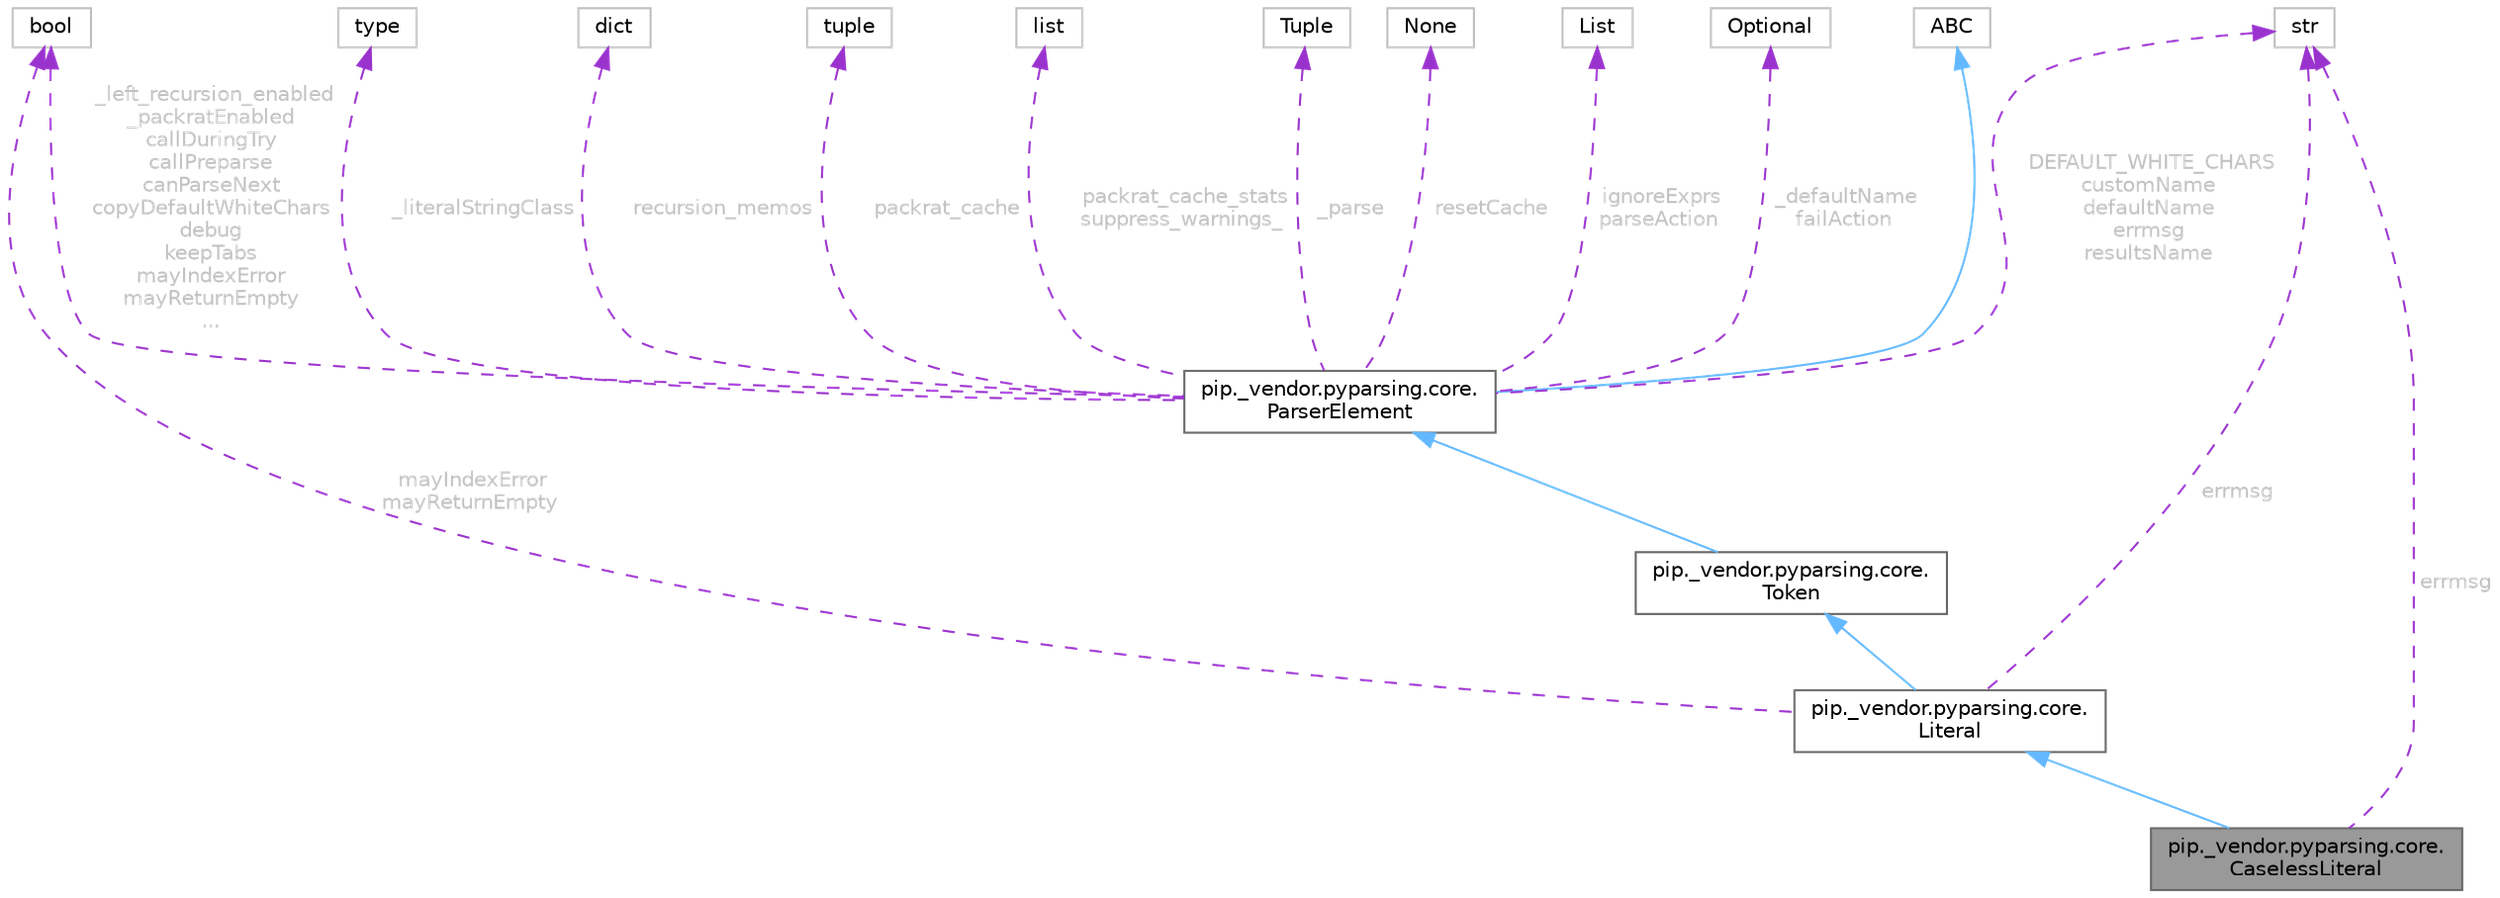digraph "pip._vendor.pyparsing.core.CaselessLiteral"
{
 // LATEX_PDF_SIZE
  bgcolor="transparent";
  edge [fontname=Helvetica,fontsize=10,labelfontname=Helvetica,labelfontsize=10];
  node [fontname=Helvetica,fontsize=10,shape=box,height=0.2,width=0.4];
  Node1 [id="Node000001",label="pip._vendor.pyparsing.core.\lCaselessLiteral",height=0.2,width=0.4,color="gray40", fillcolor="grey60", style="filled", fontcolor="black",tooltip=" "];
  Node2 -> Node1 [id="edge1_Node000001_Node000002",dir="back",color="steelblue1",style="solid",tooltip=" "];
  Node2 [id="Node000002",label="pip._vendor.pyparsing.core.\lLiteral",height=0.2,width=0.4,color="gray40", fillcolor="white", style="filled",URL="$d4/db8/classpip_1_1__vendor_1_1pyparsing_1_1core_1_1Literal.html",tooltip=" "];
  Node3 -> Node2 [id="edge2_Node000002_Node000003",dir="back",color="steelblue1",style="solid",tooltip=" "];
  Node3 [id="Node000003",label="pip._vendor.pyparsing.core.\lToken",height=0.2,width=0.4,color="gray40", fillcolor="white", style="filled",URL="$dd/d9e/classpip_1_1__vendor_1_1pyparsing_1_1core_1_1Token.html",tooltip=" "];
  Node4 -> Node3 [id="edge3_Node000003_Node000004",dir="back",color="steelblue1",style="solid",tooltip=" "];
  Node4 [id="Node000004",label="pip._vendor.pyparsing.core.\lParserElement",height=0.2,width=0.4,color="gray40", fillcolor="white", style="filled",URL="$d5/d51/classpip_1_1__vendor_1_1pyparsing_1_1core_1_1ParserElement.html",tooltip=" "];
  Node5 -> Node4 [id="edge4_Node000004_Node000005",dir="back",color="steelblue1",style="solid",tooltip=" "];
  Node5 [id="Node000005",label="ABC",height=0.2,width=0.4,color="grey75", fillcolor="white", style="filled",URL="$dd/d9b/classABC.html",tooltip=" "];
  Node6 -> Node4 [id="edge5_Node000004_Node000006",dir="back",color="darkorchid3",style="dashed",tooltip=" ",label=" DEFAULT_WHITE_CHARS\ncustomName\ndefaultName\nerrmsg\nresultsName",fontcolor="grey" ];
  Node6 [id="Node000006",label="str",height=0.2,width=0.4,color="grey75", fillcolor="white", style="filled",tooltip=" "];
  Node7 -> Node4 [id="edge6_Node000004_Node000007",dir="back",color="darkorchid3",style="dashed",tooltip=" ",label=" _left_recursion_enabled\n_packratEnabled\ncallDuringTry\ncallPreparse\ncanParseNext\ncopyDefaultWhiteChars\ndebug\nkeepTabs\nmayIndexError\nmayReturnEmpty\n...",fontcolor="grey" ];
  Node7 [id="Node000007",label="bool",height=0.2,width=0.4,color="grey75", fillcolor="white", style="filled",tooltip=" "];
  Node8 -> Node4 [id="edge7_Node000004_Node000008",dir="back",color="darkorchid3",style="dashed",tooltip=" ",label=" _literalStringClass",fontcolor="grey" ];
  Node8 [id="Node000008",label="type",height=0.2,width=0.4,color="grey75", fillcolor="white", style="filled",tooltip=" "];
  Node9 -> Node4 [id="edge8_Node000004_Node000009",dir="back",color="darkorchid3",style="dashed",tooltip=" ",label=" recursion_memos",fontcolor="grey" ];
  Node9 [id="Node000009",label="dict",height=0.2,width=0.4,color="grey75", fillcolor="white", style="filled",tooltip=" "];
  Node10 -> Node4 [id="edge9_Node000004_Node000010",dir="back",color="darkorchid3",style="dashed",tooltip=" ",label=" packrat_cache",fontcolor="grey" ];
  Node10 [id="Node000010",label="tuple",height=0.2,width=0.4,color="grey75", fillcolor="white", style="filled",tooltip=" "];
  Node11 -> Node4 [id="edge10_Node000004_Node000011",dir="back",color="darkorchid3",style="dashed",tooltip=" ",label=" packrat_cache_stats\nsuppress_warnings_",fontcolor="grey" ];
  Node11 [id="Node000011",label="list",height=0.2,width=0.4,color="grey75", fillcolor="white", style="filled",tooltip=" "];
  Node12 -> Node4 [id="edge11_Node000004_Node000012",dir="back",color="darkorchid3",style="dashed",tooltip=" ",label=" _parse",fontcolor="grey" ];
  Node12 [id="Node000012",label="Tuple",height=0.2,width=0.4,color="grey75", fillcolor="white", style="filled",tooltip=" "];
  Node13 -> Node4 [id="edge12_Node000004_Node000013",dir="back",color="darkorchid3",style="dashed",tooltip=" ",label=" resetCache",fontcolor="grey" ];
  Node13 [id="Node000013",label="None",height=0.2,width=0.4,color="grey75", fillcolor="white", style="filled",tooltip=" "];
  Node14 -> Node4 [id="edge13_Node000004_Node000014",dir="back",color="darkorchid3",style="dashed",tooltip=" ",label=" ignoreExprs\nparseAction",fontcolor="grey" ];
  Node14 [id="Node000014",label="List",height=0.2,width=0.4,color="grey75", fillcolor="white", style="filled",tooltip=" "];
  Node15 -> Node4 [id="edge14_Node000004_Node000015",dir="back",color="darkorchid3",style="dashed",tooltip=" ",label=" _defaultName\nfailAction",fontcolor="grey" ];
  Node15 [id="Node000015",label="Optional",height=0.2,width=0.4,color="grey75", fillcolor="white", style="filled",tooltip=" "];
  Node6 -> Node2 [id="edge15_Node000002_Node000006",dir="back",color="darkorchid3",style="dashed",tooltip=" ",label=" errmsg",fontcolor="grey" ];
  Node7 -> Node2 [id="edge16_Node000002_Node000007",dir="back",color="darkorchid3",style="dashed",tooltip=" ",label=" mayIndexError\nmayReturnEmpty",fontcolor="grey" ];
  Node6 -> Node1 [id="edge17_Node000001_Node000006",dir="back",color="darkorchid3",style="dashed",tooltip=" ",label=" errmsg",fontcolor="grey" ];
}
